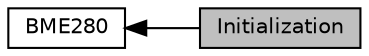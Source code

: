 digraph "Initialization"
{
  edge [fontname="Helvetica",fontsize="10",labelfontname="Helvetica",labelfontsize="10"];
  node [fontname="Helvetica",fontsize="10",shape=box];
  rankdir=LR;
  Node2 [label="BME280",height=0.2,width=0.4,color="black", fillcolor="white", style="filled",URL="$group__bme280.html",tooltip="Product Overview and Sensor API Source Code"];
  Node1 [label="Initialization",height=0.2,width=0.4,color="black", fillcolor="grey75", style="filled", fontcolor="black",tooltip="Initialize the sensor and device structure."];
  Node2->Node1 [shape=plaintext, dir="back", style="solid"];
}
